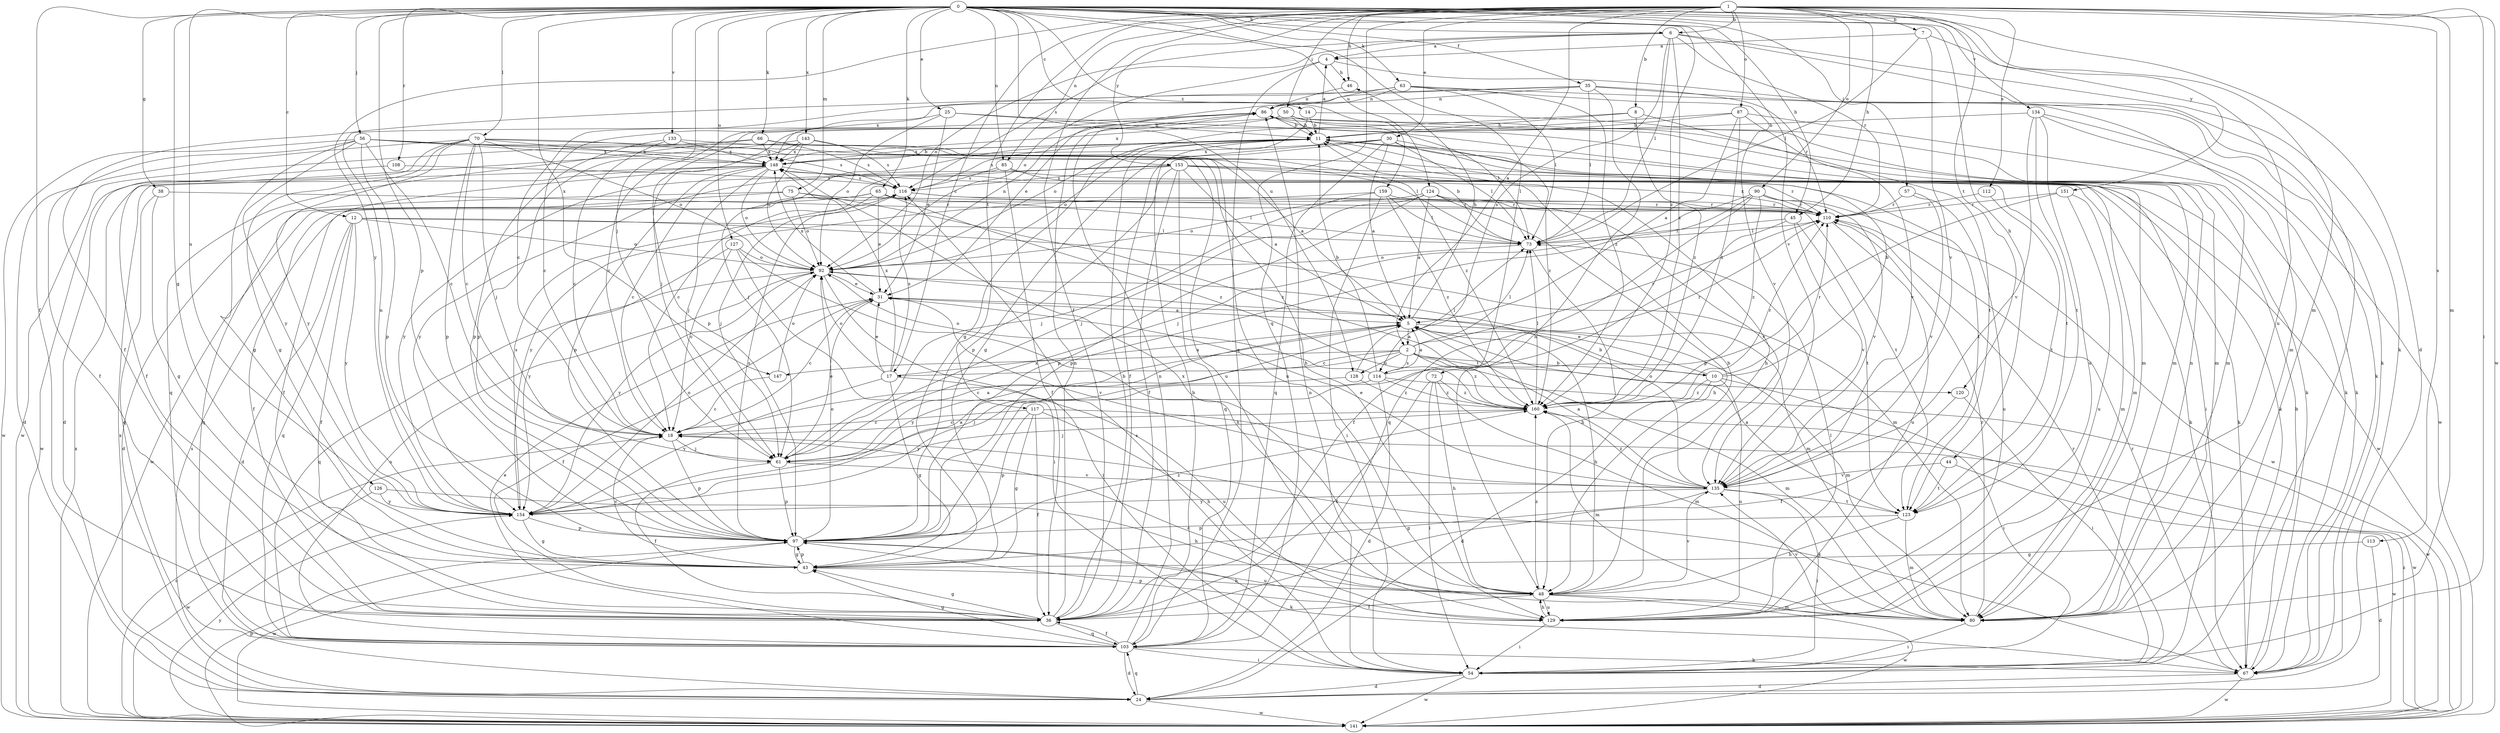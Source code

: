 strict digraph  {
0;
1;
2;
4;
5;
6;
7;
8;
10;
11;
12;
14;
17;
18;
24;
25;
30;
31;
35;
36;
38;
43;
44;
45;
46;
48;
50;
54;
56;
57;
61;
63;
65;
66;
67;
70;
72;
73;
75;
80;
85;
86;
87;
90;
92;
97;
103;
108;
110;
112;
113;
114;
116;
117;
120;
123;
124;
126;
127;
128;
129;
133;
134;
135;
141;
143;
147;
148;
151;
153;
154;
159;
160;
0 -> 6  [label=b];
0 -> 12  [label=c];
0 -> 14  [label=c];
0 -> 24  [label=d];
0 -> 25  [label=e];
0 -> 35  [label=f];
0 -> 36  [label=f];
0 -> 38  [label=g];
0 -> 43  [label=g];
0 -> 44  [label=h];
0 -> 45  [label=h];
0 -> 56  [label=j];
0 -> 57  [label=j];
0 -> 61  [label=j];
0 -> 63  [label=k];
0 -> 65  [label=k];
0 -> 66  [label=k];
0 -> 70  [label=l];
0 -> 72  [label=l];
0 -> 75  [label=m];
0 -> 80  [label=m];
0 -> 85  [label=n];
0 -> 97  [label=p];
0 -> 108  [label=r];
0 -> 124  [label=u];
0 -> 126  [label=u];
0 -> 127  [label=u];
0 -> 128  [label=u];
0 -> 133  [label=v];
0 -> 134  [label=v];
0 -> 135  [label=v];
0 -> 143  [label=x];
0 -> 147  [label=x];
0 -> 151  [label=y];
0 -> 159  [label=z];
0 -> 160  [label=z];
1 -> 2  [label=a];
1 -> 6  [label=b];
1 -> 7  [label=b];
1 -> 8  [label=b];
1 -> 17  [label=c];
1 -> 30  [label=e];
1 -> 36  [label=f];
1 -> 45  [label=h];
1 -> 46  [label=h];
1 -> 50  [label=i];
1 -> 54  [label=i];
1 -> 80  [label=m];
1 -> 85  [label=n];
1 -> 87  [label=o];
1 -> 90  [label=o];
1 -> 103  [label=q];
1 -> 112  [label=s];
1 -> 113  [label=s];
1 -> 117  [label=t];
1 -> 120  [label=t];
1 -> 141  [label=w];
1 -> 153  [label=y];
1 -> 154  [label=y];
2 -> 10  [label=b];
2 -> 17  [label=c];
2 -> 18  [label=c];
2 -> 73  [label=l];
2 -> 80  [label=m];
2 -> 110  [label=r];
2 -> 114  [label=s];
2 -> 120  [label=t];
2 -> 128  [label=u];
2 -> 147  [label=x];
2 -> 160  [label=z];
4 -> 46  [label=h];
4 -> 67  [label=k];
4 -> 92  [label=o];
4 -> 103  [label=q];
5 -> 2  [label=a];
5 -> 10  [label=b];
5 -> 46  [label=h];
5 -> 48  [label=h];
5 -> 80  [label=m];
5 -> 154  [label=y];
6 -> 4  [label=a];
6 -> 54  [label=i];
6 -> 67  [label=k];
6 -> 73  [label=l];
6 -> 92  [label=o];
6 -> 110  [label=r];
6 -> 114  [label=s];
6 -> 116  [label=s];
6 -> 160  [label=z];
7 -> 4  [label=a];
7 -> 73  [label=l];
7 -> 129  [label=u];
7 -> 135  [label=v];
8 -> 11  [label=b];
8 -> 61  [label=j];
8 -> 123  [label=t];
8 -> 160  [label=z];
10 -> 11  [label=b];
10 -> 24  [label=d];
10 -> 31  [label=e];
10 -> 54  [label=i];
10 -> 110  [label=r];
10 -> 129  [label=u];
10 -> 160  [label=z];
11 -> 4  [label=a];
11 -> 48  [label=h];
11 -> 54  [label=i];
11 -> 61  [label=j];
11 -> 92  [label=o];
11 -> 116  [label=s];
11 -> 148  [label=x];
12 -> 24  [label=d];
12 -> 36  [label=f];
12 -> 73  [label=l];
12 -> 80  [label=m];
12 -> 92  [label=o];
12 -> 103  [label=q];
12 -> 154  [label=y];
14 -> 11  [label=b];
14 -> 43  [label=g];
14 -> 80  [label=m];
17 -> 5  [label=a];
17 -> 31  [label=e];
17 -> 43  [label=g];
17 -> 92  [label=o];
17 -> 116  [label=s];
17 -> 129  [label=u];
17 -> 148  [label=x];
17 -> 154  [label=y];
18 -> 61  [label=j];
18 -> 67  [label=k];
18 -> 97  [label=p];
24 -> 103  [label=q];
24 -> 116  [label=s];
24 -> 141  [label=w];
24 -> 148  [label=x];
25 -> 11  [label=b];
25 -> 18  [label=c];
25 -> 31  [label=e];
25 -> 80  [label=m];
25 -> 92  [label=o];
30 -> 5  [label=a];
30 -> 36  [label=f];
30 -> 43  [label=g];
30 -> 73  [label=l];
30 -> 103  [label=q];
30 -> 123  [label=t];
30 -> 148  [label=x];
30 -> 160  [label=z];
31 -> 5  [label=a];
31 -> 18  [label=c];
31 -> 36  [label=f];
31 -> 135  [label=v];
31 -> 148  [label=x];
35 -> 36  [label=f];
35 -> 48  [label=h];
35 -> 67  [label=k];
35 -> 73  [label=l];
35 -> 86  [label=n];
35 -> 110  [label=r];
35 -> 148  [label=x];
36 -> 11  [label=b];
36 -> 43  [label=g];
36 -> 86  [label=n];
36 -> 103  [label=q];
38 -> 43  [label=g];
38 -> 103  [label=q];
38 -> 110  [label=r];
43 -> 18  [label=c];
43 -> 48  [label=h];
43 -> 97  [label=p];
44 -> 123  [label=t];
44 -> 135  [label=v];
44 -> 141  [label=w];
45 -> 36  [label=f];
45 -> 73  [label=l];
45 -> 123  [label=t];
45 -> 135  [label=v];
46 -> 86  [label=n];
48 -> 11  [label=b];
48 -> 36  [label=f];
48 -> 80  [label=m];
48 -> 129  [label=u];
48 -> 135  [label=v];
48 -> 141  [label=w];
48 -> 148  [label=x];
48 -> 160  [label=z];
50 -> 11  [label=b];
50 -> 73  [label=l];
50 -> 80  [label=m];
50 -> 97  [label=p];
50 -> 148  [label=x];
54 -> 24  [label=d];
54 -> 86  [label=n];
54 -> 110  [label=r];
54 -> 116  [label=s];
54 -> 141  [label=w];
56 -> 18  [label=c];
56 -> 36  [label=f];
56 -> 43  [label=g];
56 -> 48  [label=h];
56 -> 73  [label=l];
56 -> 97  [label=p];
56 -> 129  [label=u];
56 -> 141  [label=w];
56 -> 148  [label=x];
56 -> 154  [label=y];
57 -> 110  [label=r];
57 -> 129  [label=u];
57 -> 135  [label=v];
61 -> 5  [label=a];
61 -> 31  [label=e];
61 -> 36  [label=f];
61 -> 97  [label=p];
61 -> 135  [label=v];
63 -> 18  [label=c];
63 -> 31  [label=e];
63 -> 73  [label=l];
63 -> 80  [label=m];
63 -> 86  [label=n];
63 -> 135  [label=v];
63 -> 160  [label=z];
65 -> 31  [label=e];
65 -> 36  [label=f];
65 -> 61  [label=j];
65 -> 73  [label=l];
65 -> 110  [label=r];
65 -> 141  [label=w];
65 -> 160  [label=z];
66 -> 67  [label=k];
66 -> 103  [label=q];
66 -> 116  [label=s];
66 -> 141  [label=w];
66 -> 148  [label=x];
67 -> 11  [label=b];
67 -> 24  [label=d];
67 -> 110  [label=r];
67 -> 141  [label=w];
70 -> 18  [label=c];
70 -> 24  [label=d];
70 -> 36  [label=f];
70 -> 43  [label=g];
70 -> 61  [label=j];
70 -> 92  [label=o];
70 -> 97  [label=p];
70 -> 116  [label=s];
70 -> 148  [label=x];
70 -> 154  [label=y];
70 -> 160  [label=z];
72 -> 36  [label=f];
72 -> 48  [label=h];
72 -> 54  [label=i];
72 -> 80  [label=m];
72 -> 160  [label=z];
73 -> 11  [label=b];
73 -> 48  [label=h];
73 -> 92  [label=o];
75 -> 24  [label=d];
75 -> 92  [label=o];
75 -> 103  [label=q];
75 -> 110  [label=r];
75 -> 160  [label=z];
80 -> 18  [label=c];
80 -> 54  [label=i];
80 -> 86  [label=n];
80 -> 110  [label=r];
80 -> 135  [label=v];
85 -> 36  [label=f];
85 -> 67  [label=k];
85 -> 110  [label=r];
85 -> 116  [label=s];
85 -> 154  [label=y];
86 -> 11  [label=b];
86 -> 18  [label=c];
86 -> 67  [label=k];
86 -> 80  [label=m];
87 -> 5  [label=a];
87 -> 11  [label=b];
87 -> 67  [label=k];
87 -> 92  [label=o];
87 -> 135  [label=v];
87 -> 160  [label=z];
90 -> 61  [label=j];
90 -> 97  [label=p];
90 -> 103  [label=q];
90 -> 110  [label=r];
90 -> 135  [label=v];
90 -> 141  [label=w];
90 -> 160  [label=z];
92 -> 31  [label=e];
92 -> 54  [label=i];
92 -> 80  [label=m];
92 -> 86  [label=n];
92 -> 103  [label=q];
92 -> 154  [label=y];
97 -> 43  [label=g];
97 -> 67  [label=k];
97 -> 92  [label=o];
97 -> 116  [label=s];
97 -> 129  [label=u];
97 -> 141  [label=w];
97 -> 160  [label=z];
103 -> 11  [label=b];
103 -> 24  [label=d];
103 -> 31  [label=e];
103 -> 36  [label=f];
103 -> 43  [label=g];
103 -> 54  [label=i];
103 -> 67  [label=k];
103 -> 86  [label=n];
103 -> 92  [label=o];
108 -> 116  [label=s];
108 -> 141  [label=w];
110 -> 73  [label=l];
110 -> 129  [label=u];
110 -> 148  [label=x];
112 -> 110  [label=r];
112 -> 123  [label=t];
113 -> 24  [label=d];
113 -> 43  [label=g];
114 -> 5  [label=a];
114 -> 11  [label=b];
114 -> 24  [label=d];
114 -> 92  [label=o];
114 -> 110  [label=r];
114 -> 141  [label=w];
114 -> 154  [label=y];
114 -> 160  [label=z];
116 -> 110  [label=r];
116 -> 123  [label=t];
117 -> 18  [label=c];
117 -> 36  [label=f];
117 -> 43  [label=g];
117 -> 48  [label=h];
117 -> 97  [label=p];
117 -> 141  [label=w];
120 -> 36  [label=f];
120 -> 54  [label=i];
123 -> 5  [label=a];
123 -> 48  [label=h];
123 -> 80  [label=m];
123 -> 97  [label=p];
124 -> 5  [label=a];
124 -> 48  [label=h];
124 -> 61  [label=j];
124 -> 92  [label=o];
124 -> 97  [label=p];
124 -> 110  [label=r];
124 -> 135  [label=v];
126 -> 48  [label=h];
126 -> 141  [label=w];
126 -> 154  [label=y];
127 -> 18  [label=c];
127 -> 48  [label=h];
127 -> 54  [label=i];
127 -> 92  [label=o];
127 -> 154  [label=y];
128 -> 61  [label=j];
128 -> 73  [label=l];
128 -> 160  [label=z];
129 -> 48  [label=h];
129 -> 54  [label=i];
129 -> 73  [label=l];
129 -> 97  [label=p];
133 -> 5  [label=a];
133 -> 18  [label=c];
133 -> 97  [label=p];
133 -> 148  [label=x];
134 -> 11  [label=b];
134 -> 67  [label=k];
134 -> 123  [label=t];
134 -> 129  [label=u];
134 -> 135  [label=v];
134 -> 141  [label=w];
135 -> 5  [label=a];
135 -> 31  [label=e];
135 -> 43  [label=g];
135 -> 54  [label=i];
135 -> 92  [label=o];
135 -> 123  [label=t];
135 -> 154  [label=y];
135 -> 160  [label=z];
141 -> 18  [label=c];
141 -> 97  [label=p];
141 -> 148  [label=x];
141 -> 154  [label=y];
141 -> 160  [label=z];
143 -> 24  [label=d];
143 -> 92  [label=o];
143 -> 97  [label=p];
143 -> 116  [label=s];
143 -> 129  [label=u];
143 -> 148  [label=x];
147 -> 18  [label=c];
147 -> 92  [label=o];
148 -> 11  [label=b];
148 -> 18  [label=c];
148 -> 36  [label=f];
148 -> 61  [label=j];
148 -> 67  [label=k];
148 -> 92  [label=o];
148 -> 97  [label=p];
148 -> 116  [label=s];
151 -> 80  [label=m];
151 -> 97  [label=p];
151 -> 110  [label=r];
151 -> 129  [label=u];
153 -> 5  [label=a];
153 -> 18  [label=c];
153 -> 36  [label=f];
153 -> 80  [label=m];
153 -> 97  [label=p];
153 -> 103  [label=q];
153 -> 116  [label=s];
153 -> 123  [label=t];
153 -> 141  [label=w];
153 -> 154  [label=y];
154 -> 5  [label=a];
154 -> 43  [label=g];
154 -> 86  [label=n];
154 -> 92  [label=o];
154 -> 97  [label=p];
154 -> 116  [label=s];
159 -> 54  [label=i];
159 -> 61  [label=j];
159 -> 73  [label=l];
159 -> 110  [label=r];
159 -> 154  [label=y];
159 -> 160  [label=z];
160 -> 18  [label=c];
160 -> 61  [label=j];
160 -> 73  [label=l];
160 -> 80  [label=m];
160 -> 110  [label=r];
}
